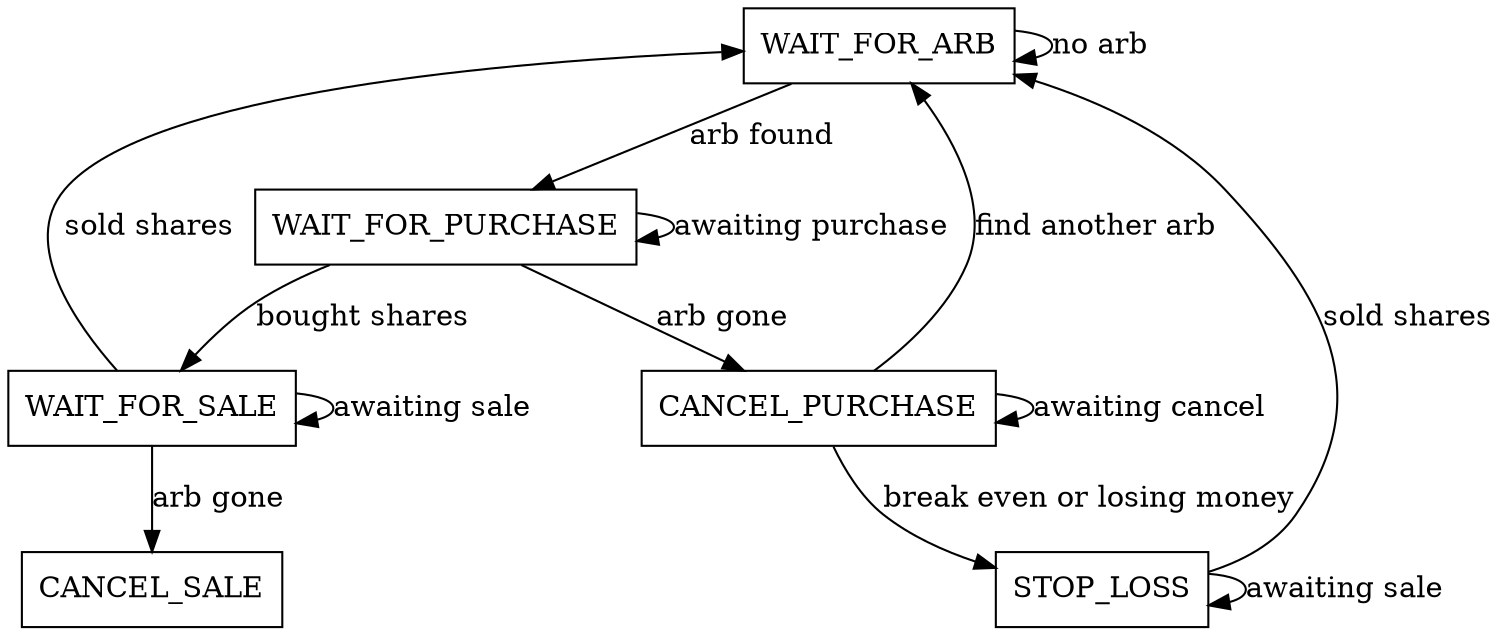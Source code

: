 digraph {
    WAIT_FOR_ARB [shape=box];
    WAIT_FOR_PURCHASE [shape=box];
    CANCEL_SALE [shape=box];
    WAIT_FOR_SALE [shape=box];
    CANCEL_PURCHASE [shape=box];
    STOP_LOSS [shape=box];

    WAIT_FOR_ARB -> WAIT_FOR_ARB [label="no arb"];
    WAIT_FOR_ARB -> WAIT_FOR_PURCHASE [label="arb found"];

    WAIT_FOR_PURCHASE -> WAIT_FOR_PURCHASE [label="awaiting purchase"];
    WAIT_FOR_PURCHASE -> CANCEL_PURCHASE [label="arb gone"];
    WAIT_FOR_PURCHASE -> WAIT_FOR_SALE [label="bought shares"];

    CANCEL_PURCHASE -> CANCEL_PURCHASE [label="awaiting cancel"];
    CANCEL_PURCHASE -> WAIT_FOR_ARB [label="find another arb"];
    CANCEL_PURCHASE -> STOP_LOSS [label="break even or losing money"];

    WAIT_FOR_SALE -> WAIT_FOR_SALE [label="awaiting sale"];
    WAIT_FOR_SALE -> CANCEL_SALE [label="arb gone"];
    WAIT_FOR_SALE -> WAIT_FOR_ARB [label="sold shares"];

    STOP_LOSS -> STOP_LOSS [label="awaiting sale"]
    STOP_LOSS -> WAIT_FOR_ARB [label="sold shares"]
}
